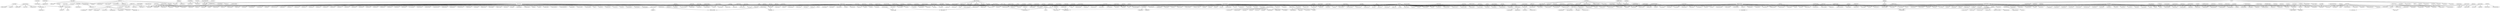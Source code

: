 strict digraph {
"aLmaJonasJergi" -> "little_brown1"
"sinucabello" -> "aLmaJonasJergi"
"sinucabello" -> "ReflectionKarla"
"sinucabello" -> "IammButera97"
"sinucabello" -> "niallgrosso"
"mellamodominic" -> "TORTAXCAMREN"
"mellamodominic" -> "JossHa902"
"doncastauregui" -> "louis123567"
"doncastauregui" -> "bocaqueenworld"
"doncastauregui" -> "bocaqueenworld"
"doncastauregui" -> "IammButera97"
"fifthxlovatic" -> "ddlovatic251"
"fifthxlovatic" -> "5HsCashew77"
"fifthxlovatic" -> "LovedaVan"
"fifthxlovatic" -> "fajitaharmony"
"fifthxlovatic" -> "BelliMaschk"
"fifthxlovatic" -> "BahFelicia18"
"AllyBrooke" -> "ddnlights"
"AllyBrooke" -> "ikdruhlx"
"AllyBrooke" -> "LAURENPIROU"
"AllyBrooke" -> "ddnlights"
"AllyBrooke" -> "5hftvatow"
"AllyBrooke" -> "RalphCabello"
"AllyBrooke" -> "anna_virginnia"
"AllyBrooke" -> "5hftvatow"
"AllyBrooke" -> "xLovatoftCabeYo"
"AllyBrooke" -> "ddlftcamila"
"AllyBrooke" -> "MathBuenno"
"AllyBrooke" -> "lovatoscel"
"WeLuvAllyB" -> "ddnlights"
"WeLuvAllyB" -> "ddnlights"
"WeLuvAllyB" -> "ddlftcamila"
"5H4RM0NYYY" -> "5hj4uregui"
"5H4RM0NYYY" -> "LauraEs42823608"
"5H4RM0NYYY" -> "jaureguicamren"
"reflectionstour" -> "5hj4uregui"
"reflectionstour" -> "sweet_camren"
"reflectionstour" -> "PortalVillegas"
"reflectionstour" -> "nojustinlylas"
"reflectionstour" -> "camilaerror"
"reflectionstour" -> "hielryignacio"
"reflectionstour" -> "thayzinhacris2"
"reflectionstour" -> "lylasmylife"
"reflectionstour" -> "wtf_daani"
"reflectionstour" -> "tarciana_nana"
"reflectionstour" -> "unholy5h"
"reflectionstour" -> "itslylasyo"
"reflectionstour" -> "bodycabello"
"reflectionstour" -> "harmovatu"
"reflectionstour" -> "OnlineCabeyo"
"reflectionstour" -> "Lov_Camren"
"reflectionstour" -> "itslylasyo"
"reflectionstour" -> "glamourcamren"
"reflectionstour" -> "stayloren"
"reflectionstour" -> "quintasapatone"
"reflectionstour" -> "laurensunique"
"reflectionstour" -> "sweet_plantains"
"reflectionstour" -> "aIIyenigena"
"dinahetera" -> "JossHa902"
"5HVoteStats" -> "LaurinahLover95"
"5HVoteStats" -> "Lernjergibeanie"
"5HVoteStats" -> "camlaudin"
"5HVoteStats" -> "LaurenJKCA"
"5HVoteStats" -> "jaureguispet"
"5HVoteStats" -> "buffyalexan"
"5HVoteStats" -> "ca5th0301"
"5HVoteStats" -> "whyyIauren"
"5HVoteStats" -> "BananasSocks"
"5HVoteStats" -> "burnbrooke"
"5HVoteStats" -> "lokaicabeYo"
"5HVoteStats" -> "infinitelydemix"
"5HVoteStats" -> "captianhansen"
"5HVoteStats" -> "firstjauregui"
"5HVoteStats" -> "reflect1on_"
"5HVoteStats" -> "DuckieMoMo101"
"5HVoteStats" -> "5H_DefSquad7"
"5HVoteStats" -> "5H_DefSquad5"
"5HVoteStats" -> "5H_DefSquad2"
"5HVoteStats" -> "5H_DefSquadAF"
"5HVoteStats" -> "5H_DefSquad1"
"5HVoteStats" -> "5H_DefSquad6"
"5HVoteStats" -> "5H_DefSquad4"
"5HVoteStats" -> "5H_DefSquad6"
"5HVoteStats" -> "RachLovatic"
"5HVoteStats" -> "jaureguisgrl"
"5HVoteStats" -> "NatLalala3"
"5HVoteStats" -> "CaitlynHandley"
"5HVoteStats" -> "barbara_dmes"
"5HVoteStats" -> "LaurnJaureguii"
"5HVoteStats" -> "veneciavs"
"5HVoteStats" -> "jaureleg"
"5HVoteStats" -> "laurenslayme"
"5HVoteStats" -> "icallherlolo"
"5HVoteStats" -> "5HWILLWIN1234"
"5HVoteStats" -> "erikaroberta1"
"5HVoteStats" -> "jaurelesbicah"
"5HVoteStats" -> "BananasSocks"
"5HVoteStats" -> "whyyIauren"
"5HVoteStats" -> "5HsTeam147"
"5HVoteStats" -> "5HsTeam138"
"5HVoteStats" -> "5HsTeam151"
"5HVoteStats" -> "5HsTeam145"
"5HVoteStats" -> "5HsTeam141"
"5HVoteStats" -> "5HsTeam150"
"5HVoteStats" -> "5HsTeam148"
"5HVoteStats" -> "5HsTeam137"
"5HVoteStats" -> "5HsTeam144"
"5HVoteStats" -> "5HsTeam149"
"5HVoteStats" -> "5HsTeam139"
"5HVoteStats" -> "5HsTeam146"
"5HVoteStats" -> "5HsTeam133"
"5HVoteStats" -> "5HsTeam134"
"5HVoteStats" -> "5HsTeam152"
"5HVoteStats" -> "5HsTeam143"
"5HVoteStats" -> "5HsTeam136"
"5HVoteStats" -> "www_camrenaf"
"5HVoteStats" -> "TheGirlWhoCut"
"5HVoteStats" -> "JAURECORNAS"
"5HVoteStats" -> "thugharmony1432"
"5HVoteStats" -> "HarmonyHelp"
"5HVoteStats" -> "HarmonyHelp"
"5HVoteStats" -> "Majestic_Niam"
"5HVoteStats" -> "5hamonizer"
"5HVoteStats" -> "guriaweird"
"5HVoteStats" -> "jaurxhealy"
"5HVoteStats" -> "guriaweird"
"5HVoteStats" -> "tiktokjauregui"
"5HVoteStats" -> "guriaweird"
"5HVoteStats" -> "twinklejauregui"
"5HVoteStats" -> "upscamila"
"5HVoteStats" -> "fifthslayz"
"5HVoteStats" -> "xstyles97"
"5HVoteStats" -> "Neon_Alliyah"
"5HVoteStats" -> "breakjauregui"
"5HVoteStats" -> "lmjreflection"
"5HVoteStats" -> "sedulousjohnson"
"5HVoteStats" -> "LEGENDHARMONY"
"5HVoteStats" -> "poppingdinah"
"5HVoteStats" -> "harmonizeusall"
"5HVoteStats" -> "Amyruv"
"5HVoteStats" -> "NataliaBucobo"
"5HVoteStats" -> "5H_camren10"
"5HVoteStats" -> "TheGirlWhoCut"
"5HVoteStats" -> "sexycamren_"
"5HVoteStats" -> "insanedinahjane"
"5HVoteStats" -> "LayoutMoi"
"5HVoteStats" -> "mahtallouch"
"caferegui" -> "lrncml"
"caferegui" -> "Harmonisbian"
"caferegui" -> "5hVoteAccount_"
"k0rdeiflawless" -> "monitocurioso"
"k0rdeiflawless" -> "NinosFernandez7"
"5HFamilyWorld" -> "camila_isbae97"
"5HFamilyWorld" -> "amylee_97"
"5HFamilyWorld" -> "jane5938"
"5HFamilyWorld" -> "luisfelipenest2"
"5HFamilyWorld" -> "NoCamzz"
"5HFamilyWorld" -> "Nicky_Jauregui"
"5HFamilyWorld" -> "hellyeahnemi"
"5HFamilyWorld" -> "rocioalejandri1"
"5HFamilyWorld" -> "gaby_alvarez_z"
"5HFamilyWorld" -> "Neon_Alliyah"
"5HFamilyWorld" -> "LoloMila5HDNA"
"5HFamilyWorld" -> "jaurelesbicah"
"5HFamilyWorld" -> "buffyalexan"
"5HFamilyWorld" -> "buffyalexan"
"5HFamilyWorld" -> "buffyalexan"
"5HFamilyWorld" -> "isseyjauregui"
"5HFamilyWorld" -> "5H_camren10"
"5HFamilyWorld" -> "fifthharmonylo9"
"5HFamilyWorld" -> "holyfuckrabe"
"5HFamilyWorld" -> "putzzz5H"
"5HFamilyWorld" -> "CamilasCharm97"
"5HFamilyWorld" -> "Tish_Grande"
"5HFamilyWorld" -> "buffyalexan"
"5HFamilyWorld" -> "dayanabelmont68"
"5HFamilyWorld" -> "AhtzyStrong_"
"LarryandKaylor" -> "VallyGi"
"LarryandKaylor" -> "stalkeandingfh"
"LarryandKaylor" -> "joss5h"
"LarryandKaylor" -> "isabellalopera1"
"Pride5Hbrasil" -> "OrgasmilaCabeyo"
"Pride5Hbrasil" -> "eiitacamz"
"Pride5Hbrasil" -> "Hsincelylas"
"Jaureyguis" -> "LaurenJKCA"
"sledgehamwr" -> "TORTAXCAMREN"
"lesbinah" -> "whyyIauren"
"culitodekoala" -> "sxgamama"
"culitodekoala" -> "MariGarcia_01"
"culitodekoala" -> "fingersofdinah"
"culitodekoala" -> "DaniAbarcaM"
"culitodekoala" -> "DarkChuckGrant"
"culitodekoala" -> "N0RM4N1G4NST4"
"culitodekoala" -> "vivi_Lovatic_"
"5HftZaynM" -> "Harmonizer_girl"
"5HftZaynM" -> "lokaicabeYo"
"5HftZaynM" -> "5Harmony222"
"5HonTour" -> "manu16162"
"5HonTour" -> "whencamrenfucks"
"5HonTour" -> "fantastickordei"
"5HonTour" -> "Lili1Dph"
"5HonTour" -> "camlaudin"
"5HonTour" -> "TROPIC4MILA"
"5HonTour" -> "Jauregui0nFleek"
"5HonTour" -> "jaureguisbowYo"
"5HonTour" -> "TRILLUREGUI"
"5HonTour" -> "AlexaGuevara15"
"5HonTour" -> "sugarxgui"
"5HonTour" -> "i_vote_for_5h"
"5HonTour" -> "BelliMaschk"
"5HonTour" -> "farofarmony"
"5HonTour" -> "LalePonce_Malik"
"5HonTour" -> "camzharmony5"
"5HonTour" -> "camzbananazz"
"5HonTour" -> "laurenmy_heart"
"5HonTour" -> "Marli_99"
"5HonTour" -> "llybrooke"
"5HonTour" -> "paiger1324"
"5HonTour" -> "_Monica_rachel"
"5HonTour" -> "therockerLJ"
"5HonTour" -> "Nacirisegc97_"
"5HonTour" -> "5H_Deirol"
"5HonTour" -> "ecamilab"
"5HonTour" -> "opzswag_"
"5HonTour" -> "anacarolina625"
"5HonTour" -> "Her23Martha"
"5HonTour" -> "Luisa21237297"
"5HonTour" -> "yasminmoraes21"
"MTV" -> "manu16162"
"MTV" -> "opzswag_"
"5HCarol" -> "JossHa902"
"ALLYnizers" -> "jaureleg"
"drunkcabello" -> "whyyIauren"
"drunkcabello" -> "Vote_5Harmony"
"drunkcabello" -> "gostosalren"
"drunkcabello" -> "BESAMEDINAH"
"drunkcabello" -> "ohsnapitzjus"
"drunkcabello" -> "harmonizerlove"
"drunkcabello" -> "donewiththis3"
"drunkcabello" -> "RawandaGrangeir"
"PanicoNaBandOFL" -> "BooBundao"
"NormaniKordei" -> "ImMyOwnBoss5H"
"NormaniKordei" -> "ImMyOwnBoss5H"
"NormaniKordei" -> "ffantastic_ally"
"NormaniKordei" -> "tomlintsoul"
"NormaniKordei" -> "rollercoastex"
"NormaniKordei" -> "tomlintsoul"
"NormaniKordei" -> "HarmonizersPT"
"NormaniKordei" -> "raphaela_grace"
"NormaniKordei" -> "5hxjdb"
"NormaniKordei" -> "5hxjdb"
"NormaniKordei" -> "cabeyomoments"
"NormaniKordei" -> "cabeyomoments"
"NormaniKordei" -> "cabeyomoments"
"NormaniKordei" -> "Luisa21237297"
"jaureguisteam" -> "ca5th0301"
"jaureguisteam" -> "ferreiragabyg"
"jaureguisteam" -> "alrenciumes"
"jaureguisteam" -> "firstjauregui"
"jaureguisteam" -> "otariabylobo"
"jaureguisteam" -> "Jaureguimills"
"jaureguisteam" -> "dayjaureguixoxo"
"jaureguisteam" -> "ferreiragabyg"
"jaureguisteam" -> "fifthfuckteam"
"jaureguisteam" -> "hisapatones"
"jaureguisteam" -> "Jauretria"
"jaureguisteam" -> "jaureleg"
"jaureguisteam" -> "Kordeiinada"
"jaureguisteam" -> "barbara_dmes"
"jaureguisteam" -> "jaureleg"
"jaureguisteam" -> "vote5heverythin"
"jaureguisteam" -> "hisapatones"
"jaureguisteam" -> "nathaliaaportes"
"jaureguisteam" -> "camzlay"
"jaureguisteam" -> "jaureguisensual"
"jaureguisteam" -> "heteronizerz"
"jaureguisteam" -> "narianamaria1"
"jaureguisteam" -> "harmonyzadora"
"jaureguisteam" -> "dear_cabello"
"jaureguisteam" -> "dear_cabello"
"jaureguisteam" -> "sarasian6"
"jaureguisteam" -> "LDRjauregay"
"jaureguisteam" -> "5HJackie"
"jaureguisteam" -> "allypitoquinho"
"jaureguisteam" -> "catchbrooke"
"jaureguisteam" -> "5hlylaas"
"jaureguisteam" -> "twerkfifth"
"jaureguisteam" -> "sweet_plantains"
"jaureguisteam" -> "lovespizzas"
"itsmejauregui" -> "whencamrenfucks"
"itsmejauregui" -> "fantastickordei"
"itsmejauregui" -> "laurenmy_heart"
"itsmejauregui" -> "Luisa21237297"
"Tefiitinhas" -> "NatLalala3"
"louismuts" -> "BooBundao"
"LxrenHotJxregui" -> "bella3446"
"LxrenHotJxregui" -> "laurenre5h"
"LxrenHotJxregui" -> "arcticlylas"
"LxrenHotJxregui" -> "B_wheelah27"
"LxrenHotJxregui" -> "dinahspringles"
"LxrenHotJxregui" -> "Cocodemiel13"
"LxrenHotJxregui" -> "jaureguilover96"
"LxrenHotJxregui" -> "_LaurenGirl_"
"5h_ACDLN" -> "5h_ACDLN53"
"5h_ACDLN" -> "5h_ACDLN22"
"5h_ACDLN" -> "5h_ACDLN18"
"5h_ACDLN" -> "frootnorminah"
"5h_ACDLN" -> "xalwaysjauregui"
"5h_ACDLN" -> "5h_ACDLN33"
"5h_ACDLN" -> "5h_ACDLN32"
"5h_ACDLN" -> "5h_ACDLN12"
"5h_ACDLN" -> "5h_ACDLN9"
"5h_ACDLN" -> "5h_ACDLN_8"
"5h_ACDLN" -> "5h_ACDLN11"
"5h_ACDLN" -> "Idols5H"
"5h_ACDLN" -> "fifthmaddie"
"5h_ACDLN" -> "cabelloandmalik"
"5h_ACDLN" -> "Tish_Grande"
"5h_ACDLN" -> "nermacabegui"
"5h_ACDLN" -> "teocamp"
"thewaycamz" -> "sweet_camren"
"LaurenArepa" -> "laurenquxxn"
"LaurenArepa" -> "Harmonisbian"
"LaurenArepa" -> "MajoCR1D"
"FollowH5H" -> "camilylasdl"
"FollowH5H" -> "maryhada02"
"FollowH5H" -> "lylstxf"
"FollowH5H" -> "PowersSonenclar"
"FollowH5H" -> "alrenciumes"
"FollowH5H" -> "victoria_letcia"
"FollowH5H" -> "5hamonizer"
"FollowH5H" -> "JaureGirl24"
"FollowH5H" -> "BRSledgeHammer"
"EXPLICBIEBER" -> "5HsCashew77"
"brookeluxo" -> "burnbrooke"
"dinahsexy5" -> "burnbrooke"
"selenawarning" -> "aLmaJonasJergi"
"selenawarning" -> "VFor5h"
"lokaicabeYo" -> "niallcafetina"
"lokaicabeYo" -> "sarahharmonizer"
"lokaicabeYo" -> "isabellalopera1"
"ssunshineregui" -> "buffyalexan"
"Obsessedwith5H_" -> "TROPIC4MILA"
"DinahBrasileira" -> "baitologetic"
"DinahBrasileira" -> "PriiDiass"
"DinahBrasileira" -> "Lawebsterr"
"laurenjslay" -> "carolina4523"
"laurenjslay" -> "5camren"
"5hNewsBrasil" -> "RalphCabello"
"5hNewsBrasil" -> "caminahfavela"
"5hNewsBrasil" -> "fuckingharmonz"
"5hNewsBrasil" -> "somanyfandons"
"5hNewsBrasil" -> "Alrenoturno"
"5hNewsBrasil" -> "lo_cabellojaure"
"5hNewsBrasil" -> "IDKTAP"
"5hNewsBrasil" -> "LifeMoonlightt_"
"cabellostream" -> "Allyindignant"
"cabellostream" -> "hielryignacio"
"cabellostream" -> "soffiis_camren1"
"cabellostream" -> "Allyindignant"
"cabellostream" -> "jauregayrainha"
"cabellostream" -> "TOPDOWNSZ"
"cabellostream" -> "jujudems"
"cabellostream" -> "Dinahdrawning"
"camwish09" -> "aLmaJonasJergi"
"camwish09" -> "Keidycyrus"
"camwish09" -> "Harmonaiserr"
"jaureparadise" -> "marcelledsg"
"jaureparadise" -> "jane5938"
"jaureparadise" -> "NoCamzz"
"jaureparadise" -> "Nicky_Jauregui"
"jaureparadise" -> "hellyeahnemi"
"jaureparadise" -> "rocioalejandri1"
"jaureparadise" -> "Neon_Alliyah"
"jaureparadise" -> "jaurelesbicah"
"jaureparadise" -> "Camz_Bieberr"
"jaureguislegacy" -> "lokaicabeYo"
"normallygirI" -> "baitologetic"
"normallygirI" -> "mju5harmony"
"5hftvatow" -> "5hlylaas"
"fifthber" -> "soffiis_camren1"
"fifthber" -> "amor2620"
"fingersofdinah" -> "LocaX5H"
"fingersofdinah" -> "Her23Martha"
"shantangko" -> "LocaX5H"
"ZIAMBELIEBERS" -> "LauraEs42823608"
"ZIAMBELIEBERS" -> "perigonormani"
"ZIAMBELIEBERS" -> "reflect1on_"
"camilalegs" -> "nanda_cogh"
"camilalegs" -> "laurenslayme"
"90skidcabello" -> "Jauregui0nFleek"
"90skidcabello" -> "AlexaGuevara15"
"90skidcabello" -> "i_vote_for_5h"
"90skidcabello" -> "5H_DefSquad"
"90skidcabello" -> "llybrooke"
"90skidcabello" -> "lxrryscamren"
"90skidcabello" -> "5H_Deirol"
"90skidcabello" -> "ecamilab"
"90skidcabello" -> "anacarolina625"
"Camila5Hlove" -> "carolina4523"
"Camila5Hlove" -> "mylittlecabello"
"ALLYBRISANDO" -> "gilletedademe"
"ALLYBRISANDO" -> "gilletedademe"
"ALLYBRISANDO" -> "gilletedademe"
"ALLYBRISANDO" -> "Larissamalucav"
"ALLYBRISANDO" -> "ILooveYouDemii"
"ALLYBRISANDO" -> "fifthgracious"
"ALLYBRISANDO" -> "Camz_Bieberr"
"Fifth_Harmony19" -> "Ts_jauregui"
"Fifth_Harmony19" -> "upscamila"
"oftenlylas" -> "stalkeandingfh"
"oftenlylas" -> "heyycamz"
"oftenlylas" -> "supportz5h"
"glamourcamren" -> "Fabray07"
"glamourcamren" -> "RalphCabello"
"ddemslovatoo" -> "dayjaureguixoxo"
"paynecoxinha" -> "kstewoitnb"
"paynecoxinha" -> "sophiaft5H"
"paynecoxinha" -> "harmovatu"
"BleachedFLannel" -> "BelliMaschk"
"ClashOf5H" -> "jaureguisbowYo"
"ClashOf5H" -> "sugarxgui"
"TheBest5H" -> "TORTAXCAMREN"
"_LetsVoteFor5H" -> "TheBest5H"
"_LetsVoteFor5H" -> "lizzy_Dob"
"_LetsVoteFor5H" -> "DanipFlores"
"_LetsVoteFor5H" -> "LaurenJKCA"
"_LetsVoteFor5H" -> "_pridekidrauhl"
"_LetsVoteFor5H" -> "Tiydyy_Monalisa"
"_LetsVoteFor5H" -> "boobooo37734451"
"_LetsVoteFor5H" -> "dontstilia"
"_LetsVoteFor5H" -> "shakeregi"
"_LetsVoteFor5H" -> "sugarxgui"
"_LetsVoteFor5H" -> "Thay2605"
"_LetsVoteFor5H" -> "5H_CS"
"_LetsVoteFor5H" -> "BoyHarmonizer2"
"_LetsVoteFor5H" -> "JaureguiMorga2"
"_LetsVoteFor5H" -> "I_P_S_M"
"_LetsVoteFor5H" -> "camilaspizza1"
"_LetsVoteFor5H" -> "CabelloStripp"
"_LetsVoteFor5H" -> "lifecuspida"
"_LetsVoteFor5H" -> "lylasiricando"
"_LetsVoteFor5H" -> "AkordeiJauregui"
"_LetsVoteFor5H" -> "marylaucab"
"_LetsVoteFor5H" -> "LxrenHotJxregui"
"_LetsVoteFor5H" -> "Keidycyrus"
"_LetsVoteFor5H" -> "RawandaGrangeir"
"_LetsVoteFor5H" -> "Keidycyrus"
"_LetsVoteFor5H" -> "joss5h"
"_LetsVoteFor5H" -> "SexyAguil4r"
"_LetsVoteFor5H" -> "PizzaDoce9"
"_LetsVoteFor5H" -> "Dinahsaur1997"
"yoursmilelovato" -> "WiniRS_Lavigne"
"yoursmilelovato" -> "NinosFernandez7"
"lorenperfectjau" -> "WiniRS_Lavigne"
"cabellotag" -> "yera_99"
"cabellotag" -> "5H_camren10"
"worthitobsessed" -> "cabeyoeyes"
"worthitobsessed" -> "mechupacamz"
"worthitobsessed" -> "DidUMissMeA"
"worthitobsessed" -> "HSavedfor5"
"MahoganyLOX" -> "TRILLUREGUI"
"MahoganyLOX" -> "JaureguiLern"
"MahoganyLOX" -> "BelliMaschk"
"MahoganyLOX" -> "farofarmony"
"MahoganyLOX" -> "ColochoMaide"
"MahoganyLOX" -> "BelliMaschk"
"MahoganyLOX" -> "Marli_99"
"MahoganyLOX" -> "Luisa21237297"
"hALLYlujahh" -> "TRILLUREGUI"
"hALLYlujahh" -> "JaureguiLern"
"hALLYlujahh" -> "BelliMaschk"
"hALLYlujahh" -> "farofarmony"
"hALLYlujahh" -> "ColochoMaide"
"hALLYlujahh" -> "BelliMaschk"
"hALLYlujahh" -> "Marli_99"
"jauripister" -> "soffiis_camren1"
"jauripister" -> "Kordeiinada"
"jauripister" -> "CarolzinhaGames"
"itoziddamme" -> "baitologetic"
"startvd" -> "FrancislayneB2"
"FifthHarmony" -> "startvd"
"FifthHarmony" -> "startvd"
"FifthHarmony" -> "FrancislayneB2"
"FifthHarmony" -> "aKordeiComBafo"
"FifthHarmony" -> "cabeyomoments"
"FifthHarmony" -> "cabeyomoments"
"FifthHarmony" -> "cabeyomoments"
"Mafia5Harmony" -> "JaureguiLern"
"Mafia5Harmony" -> "BelliMaschk"
"Mafia5Harmony" -> "mechupacamz"
"Mafia5Harmony" -> "AialaLorrane"
"Mafia5Harmony" -> "danielazn03"
"Mafia5Harmony" -> "5hlylaas"
"Mafia5Harmony" -> "PriiDiass"
"Mafia5Harmony" -> "isadoratti"
"DarkChuckGrant" -> "DarkChuckGrant"
"VFor5h" -> "KCA20151"
"itslaurendark" -> "VFor5h"
"Argentina5H" -> "5H_DefSquad"
"Argentina5H" -> "lxrryscamren"
"LaurenJauregui" -> "cabelloandmalik"
"LaurenJauregui" -> "KORDElSEXY"
"LaurenJauregui" -> "AhtzyStrong_"
"5H_CS" -> "ketinissi_"
"5H_CS" -> "isabellalopera1"
"jaureguiplay" -> "5H_CS"
"5H_DefSquad5" -> "IronyHarmony"
"luciavinnis" -> "VFor5h"
"MylifeasElis" -> "5H_CS"
"5HDailyUpdates" -> "5HAreMyQueens5"
"5HDailyUpdates" -> "ColochoMaide"
"jaureguisariana" -> "5HAreMyQueens5"
"tipicocamrenfic" -> "JulietaCrivelli"
"tipicocamrenfic" -> "veneciavs"
"lylasbitch" -> "gilletedademe"
"jaurebello5th" -> "baitologetic"
"laurenjaurough" -> "TORTAXCAMREN"
"atdarkparadise" -> "LaurenJKCA"
"onlineshade" -> "LalePonce_Malik"
"onlineshade" -> "camzharmony5"
"laurenreinei" -> "selenawarning"
"FascinadaEm5h" -> "LaurenJKCA"
"roughregui" -> "DaniAbarcaM"
"lylas5th" -> "hisapatones"
"lylas5th" -> "hisapatones"
"lylas5th" -> "jaureguisteam"
"lylas5th" -> "AkordeiJauregui"
"lylas5th" -> "camzlay"
"lylas5th" -> "narianamaria1"
"lylas5th" -> "CaminahCute"
"lylas5th" -> "nynutavi"
"lylas5th" -> "nazammuju"
"lylas5th" -> "wusyryttann"
"lylas5th" -> "alyssonfergujon"
"lylas5th" -> "lernjaureguui"
"lylas5th" -> "luciavinnis"
"lylas5th" -> "ruanrovinaldo"
"lylas5th" -> "amoreternalrbr_"
"cabeIIosider" -> "Jauretria"
"cabeIIosider" -> "jaureleg"
"cabeIIosider" -> "dear_cabello"
"cabeIIosider" -> "5H_camren10"
"cabeIIosider" -> "fifthharmonylo9"
"cabeIIosider" -> "holyfuckrabe"
"cabeIIosider" -> "putzzz5H"
"cabeIIosider" -> "CamilasCharm97"
"KORDElSEXY" -> "liamloveszaynie"
"drewcalvinz" -> "KORDElSEXY"
"ManiCub" -> "Kordeiinada"
"voiceregui" -> "VFor5h"
"5HFortalezaNews" -> "pqpdinah5H"
"5HFortalezaNews" -> "jaureticia"
"5HFortalezaNews" -> "nightmila"
"5HFortalezaNews" -> "olliver2014"
"5HFortalezaNews" -> "DirectionereDDL"
"5HFortalezaNews" -> "BooBundao"
"5HFortalezaNews" -> "thegirlcyrus"
"5HFortalezaNews" -> "jaurelesbicah"
"5HFortalezaNews" -> "BeatrizsilAna"
"camEElahotbello" -> "gaby_alvarez_z"
"camEElahotbello" -> "JAUREGUIDELGAY"
"Srtakordei" -> "jaureleg"
"laurinahhh" -> "vote5heverythin"
"laurinahhh" -> "bethft5h"
"laurinahhh" -> "nathaliaaportes"
"Laurenjismine" -> "LaurenJKCA"
"heartswanted" -> "dinahjanwe"
"heartswanted" -> "lylasmylife"
"heartswanted" -> "badlaureneyes"
"DINAHRELIGION" -> "5HAreMyQueens5"
"DINAHRELIGION" -> "jauregui_fuck"
"DINAHRELIGION" -> "katbowen12"
"allyfloves" -> "Hsincelylas"
"LinkingHarmony" -> "BahFelicia18"
"KunfuMonkey" -> "LinkingHarmony"
"KunfuMonkey" -> "Angeleslove5H"
"ketinissi_" -> "ketinissi_"
"akordeichupando" -> "ketinissi_"
"drogaregui" -> "jauregui_fuck"
"surfregui" -> "alnorahcabgui"
"surfregui" -> "thugharmony1432"
"surfregui" -> "laurengirlbad"
"surfregui" -> "allyfloves"
"httpcxmrenl0l" -> "DanipFlores"
"LYLASCAPIVARA" -> "grazi_aguero"
"LYLASCAPIVARA" -> "PriiDiass"
"jauresw0rth" -> "jaureguicamren"
"5HDailyDMs" -> "VallyGi"
"5HDailyDMs" -> "harmonysvibe"
"5HDailyDMs" -> "TaniaMontes13"
"mechupacamz" -> "casefifth"
"HarmonizersPT" -> "grazi_aguero"
"stopIauren" -> "whyyIauren"
"stopIauren" -> "whyyIauren"
"superlaureguii" -> "whyyIauren"
"superlaureguii" -> "whyyIauren"
"xLAURENDELREYx" -> "Valeria5H"
"xLAURENDELREYx" -> "mileycyrus_tati"
"xLAURENDELREYx" -> "melfarias_mel"
"xLAURENDELREYx" -> "NinosFernandez7"
"xLAURENDELREYx" -> "Camz_Bieberr"
"xLAURENDELREYx" -> "5H_CS"
"lxrryscamren" -> "BieberftLarryx"
"lxrryscamren" -> "LionessHungry"
"jaurengay" -> "mechupacamz"
"detroitnews" -> "_Monica_rachel"
"camzwithcabello" -> "KCA20151"
"camzwithcabello" -> "rts5H"
"jauremonia" -> "5hVoteAccount_"
"worthitccabello" -> "DanipFlores"
"worthitccabello" -> "michauregui"
"5HWorldCom" -> "jaureguilewski"
"5HWorldCom" -> "Cami_Harmonizer"
"5HWorldCom" -> "crazyalrenlife"
"5HWorldCom" -> "_laurenbello"
"5HWorldCom" -> "fuckzHarmonizer"
"aIienate" -> "therockerLJ"
"CommanderNermac" -> "maryhada02"
"BoyHarmonizer2" -> "5hVoteAccount_"
"5H_Cyrus" -> "aKordeiComBafo"
"5HBrasilVotes" -> "Sousa02Erika"
"5HBrasilVotes" -> "harmonyflection"
"5HBrasilVotes" -> "pqp_juniorr"
"5HBrasilVotes" -> "casefifth"
"5HBrasilVotes" -> "harmonyflection"
"TOPDOWNSZ" -> "catchbrooke"
"TOPDOWNSZ" -> "ale10_loves"
"TOPDOWNSZ" -> "catchbrooke"
"Jaurebello1" -> "Harmonisbian"
"laurenoway" -> "raphaela_grace"
"rckzcabello" -> "amor2620"
"5hlowvato" -> "dinahetera"
"fiftheteras" -> "dinahetera"
"jbfifth" -> "dinahetera"
"dinahjanue" -> "dinahetera"
"kordeidelicia" -> "dinahetera"
"Help5H_" -> "crazyalrenlife"
"Help5H_" -> "BeanieJauregui5"
"Help5H_" -> "makeawish5hh"
"Help5H_" -> "cabellocream"
"Help5H_" -> "freirahernandez"
"Help5H_" -> "TheReflection2r"
"Help5H_" -> "IronyHarmony"
"Help5H_" -> "HARMONYSURUBA"
"Help5H_" -> "crazyalrenlife"
"iamronniebanks" -> "Nacirisegc97_"
"ops_5HBR" -> "5hamonizer"
"olliver2014" -> "buffyalexan"
"wtfcamz" -> "BoyHarmonizer2"
"iLaurenJGirl" -> "Ts_jauregui"
"morgadinah" -> "BoyHarmonizer2"
"CAMRENSVIBE" -> "isabellalopera1"
"5camren" -> "Luisa21237297"
"5camren" -> "Ts_jauregui"
"always__camz" -> "VallyGi"
"always__camz" -> "Luisa21237297"
"fl0velylas" -> "camzlay"
"freddigas5H" -> "tiktokjauregui"
"dontjaure" -> "lylstxf"
"baitolaurendrew" -> "heyycamz"
"featfiftharmony" -> "olliver2014"
"meganmartinez34" -> "upscamila"
"Laurenpapadax" -> "cabelloandmalik"
"dinahismine_" -> "laurenmyqueen_"
"camilacabello97" -> "laurenmyqueen_"
"camilacabello97" -> "DinahLooving"
"camilacabello97" -> "fifthmelodia"
"camilacabello97" -> "AhtzyStrong_"
"vadinah97" -> "DinahLooving"
"alivedinah" -> "PriiDiass"
"aIlybraves" -> "badlaureneyes"
"5hmcnugget" -> "lmjreflection"
"karlasuaboca" -> "ketinissi_"
"teamharmovatic" -> "PriiDiass"
"idiotfor5h" -> "Lov_Camren"
"idiotfor5h" -> "normaninfomania"
"idiotfor5h" -> "PerfectionLaur"
"camEElasuperpop" -> "raphaela_grace"
"SenhorJesus_" -> "raphaela_grace"
"HeyFanStore" -> "PriiDiass"
"VeronicaRsmiler" -> "Idols5H"
"CamilaMyBoss" -> "danielazn03"
"DOINGJAUREYO" -> "insanedinahjane"
"camilassnuggie" -> "jaurelesbicah"
"fifthtight" -> "5H_Cyrus"
"incaseharmony" -> "dinahjanwe"
"fifthsinger" -> "lovatoscel"
"fifthsinger" -> "cabellofamous"
"brharmonizer" -> "ale10_loves"
"flowerdjh" -> "yasminmoraes21"
}